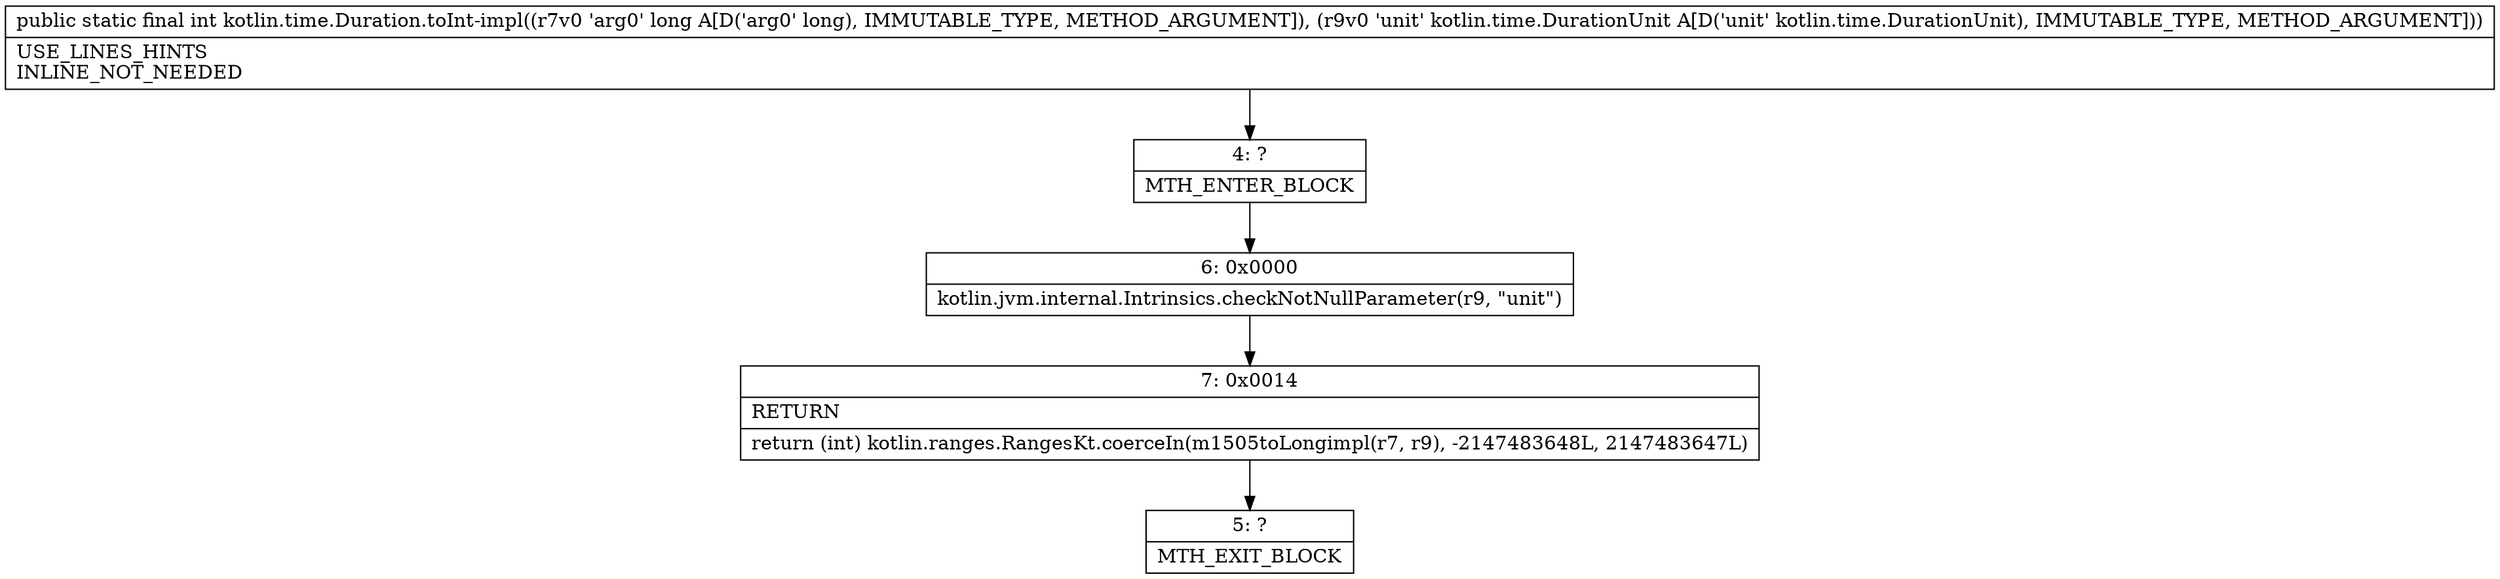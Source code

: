 digraph "CFG forkotlin.time.Duration.toInt\-impl(JLkotlin\/time\/DurationUnit;)I" {
Node_4 [shape=record,label="{4\:\ ?|MTH_ENTER_BLOCK\l}"];
Node_6 [shape=record,label="{6\:\ 0x0000|kotlin.jvm.internal.Intrinsics.checkNotNullParameter(r9, \"unit\")\l}"];
Node_7 [shape=record,label="{7\:\ 0x0014|RETURN\l|return (int) kotlin.ranges.RangesKt.coerceIn(m1505toLongimpl(r7, r9), \-2147483648L, 2147483647L)\l}"];
Node_5 [shape=record,label="{5\:\ ?|MTH_EXIT_BLOCK\l}"];
MethodNode[shape=record,label="{public static final int kotlin.time.Duration.toInt\-impl((r7v0 'arg0' long A[D('arg0' long), IMMUTABLE_TYPE, METHOD_ARGUMENT]), (r9v0 'unit' kotlin.time.DurationUnit A[D('unit' kotlin.time.DurationUnit), IMMUTABLE_TYPE, METHOD_ARGUMENT]))  | USE_LINES_HINTS\lINLINE_NOT_NEEDED\l}"];
MethodNode -> Node_4;Node_4 -> Node_6;
Node_6 -> Node_7;
Node_7 -> Node_5;
}

